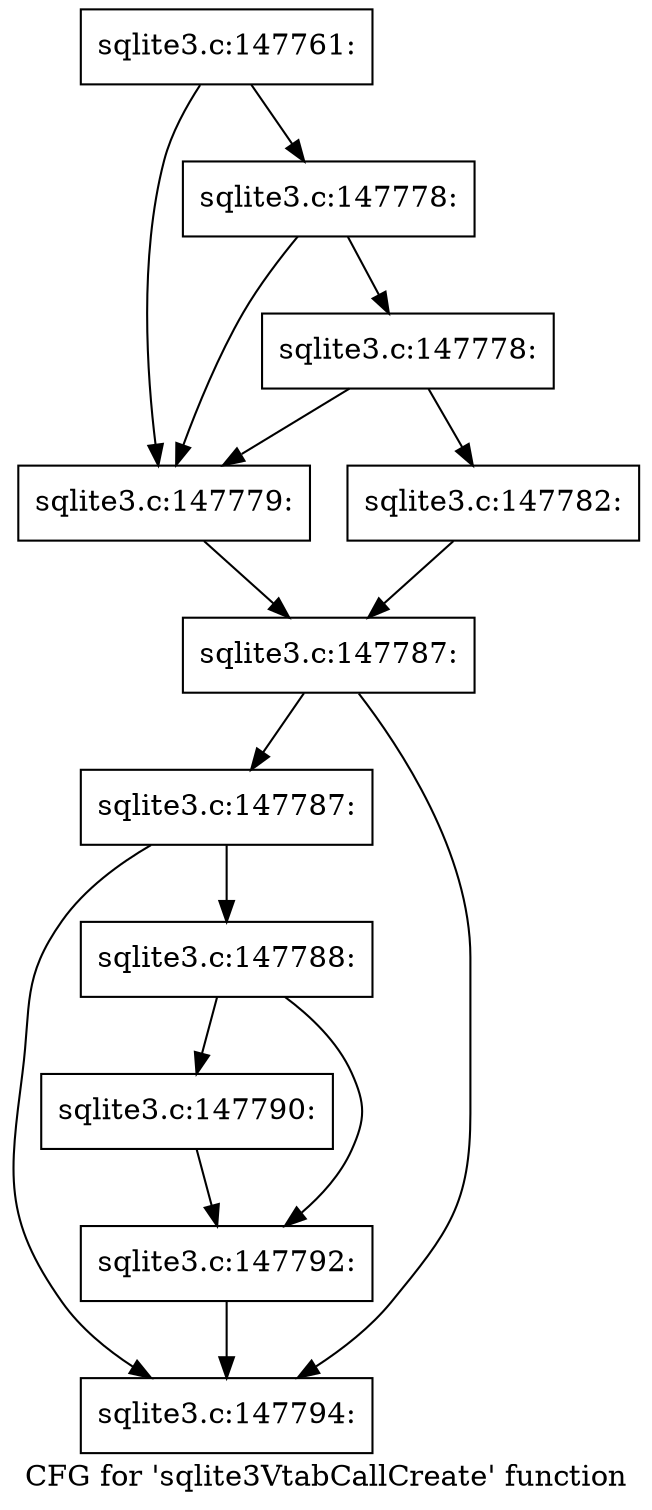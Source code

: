 digraph "CFG for 'sqlite3VtabCallCreate' function" {
	label="CFG for 'sqlite3VtabCallCreate' function";

	Node0x55c0f850bf10 [shape=record,label="{sqlite3.c:147761:}"];
	Node0x55c0f850bf10 -> Node0x55c0f850fae0;
	Node0x55c0f850bf10 -> Node0x55c0f850fc50;
	Node0x55c0f850fc50 [shape=record,label="{sqlite3.c:147778:}"];
	Node0x55c0f850fc50 -> Node0x55c0f850fae0;
	Node0x55c0f850fc50 -> Node0x55c0f850fbd0;
	Node0x55c0f850fbd0 [shape=record,label="{sqlite3.c:147778:}"];
	Node0x55c0f850fbd0 -> Node0x55c0f850fae0;
	Node0x55c0f850fbd0 -> Node0x55c0f850fb80;
	Node0x55c0f850fae0 [shape=record,label="{sqlite3.c:147779:}"];
	Node0x55c0f850fae0 -> Node0x55c0f850fb30;
	Node0x55c0f850fb80 [shape=record,label="{sqlite3.c:147782:}"];
	Node0x55c0f850fb80 -> Node0x55c0f850fb30;
	Node0x55c0f850fb30 [shape=record,label="{sqlite3.c:147787:}"];
	Node0x55c0f850fb30 -> Node0x55c0f8511e60;
	Node0x55c0f850fb30 -> Node0x55c0f85119a0;
	Node0x55c0f8511e60 [shape=record,label="{sqlite3.c:147787:}"];
	Node0x55c0f8511e60 -> Node0x55c0f6587180;
	Node0x55c0f8511e60 -> Node0x55c0f85119a0;
	Node0x55c0f6587180 [shape=record,label="{sqlite3.c:147788:}"];
	Node0x55c0f6587180 -> Node0x55c0f65653d0;
	Node0x55c0f6587180 -> Node0x55c0f8512640;
	Node0x55c0f65653d0 [shape=record,label="{sqlite3.c:147790:}"];
	Node0x55c0f65653d0 -> Node0x55c0f8512640;
	Node0x55c0f8512640 [shape=record,label="{sqlite3.c:147792:}"];
	Node0x55c0f8512640 -> Node0x55c0f85119a0;
	Node0x55c0f85119a0 [shape=record,label="{sqlite3.c:147794:}"];
}
